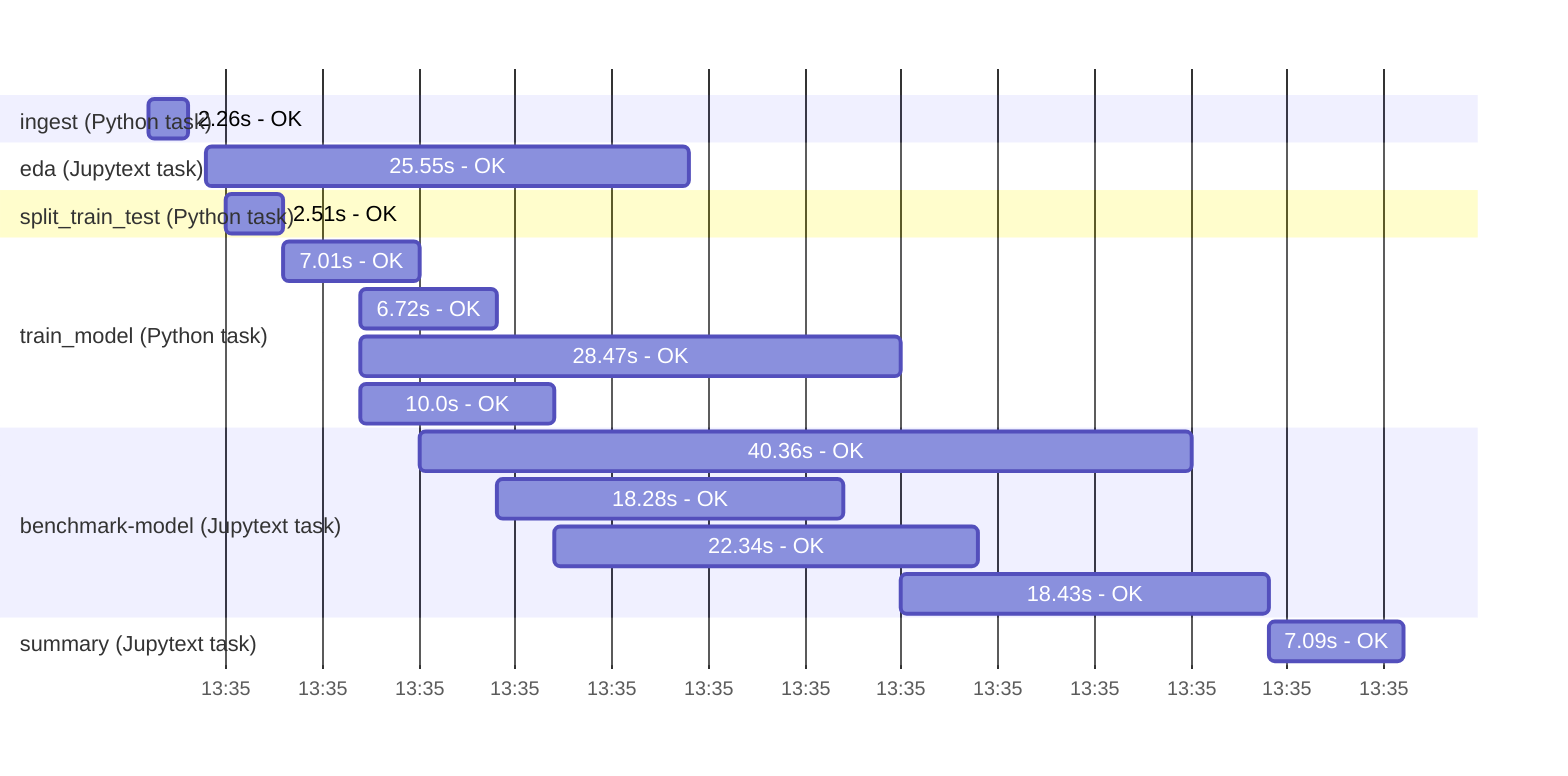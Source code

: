 gantt
    %% Mermaid input file for drawing Gantt chart of runlog runtimes
    %% See https://mermaid-js.github.io/mermaid/#/gantt
    %%
    axisFormat %H:%M
    %%
    %% Give timestamps as unix timestamps (ms)
    dateFormat x
    %%
    section ingest (Python task)
    2.26s - OK : , 1690526061 , 1690526063 
    section eda (Jupytext task)
    25.55s - OK : , 1690526064 , 1690526089 
    section split_train_test (Python task)
    2.51s - OK : , 1690526065 , 1690526068 
    section train_model (Python task)
    7.01s - OK : , 1690526068 , 1690526075 
    section train_model (Python task)
    6.72s - OK : , 1690526072 , 1690526079 
    section train_model (Python task)
    28.47s - OK : , 1690526072 , 1690526100 
    section train_model (Python task)
    10.0s - OK : , 1690526072 , 1690526082 
    section benchmark-model (Jupytext task)
    40.36s - OK : , 1690526075 , 1690526115 
    section benchmark-model (Jupytext task)
    18.28s - OK : , 1690526079 , 1690526097 
    section benchmark-model (Jupytext task)
    22.34s - OK : , 1690526082 , 1690526104 
    section benchmark-model (Jupytext task)
    18.43s - OK : , 1690526100 , 1690526119 
    section summary (Jupytext task)
    7.09s - OK : , 1690526119 , 1690526126